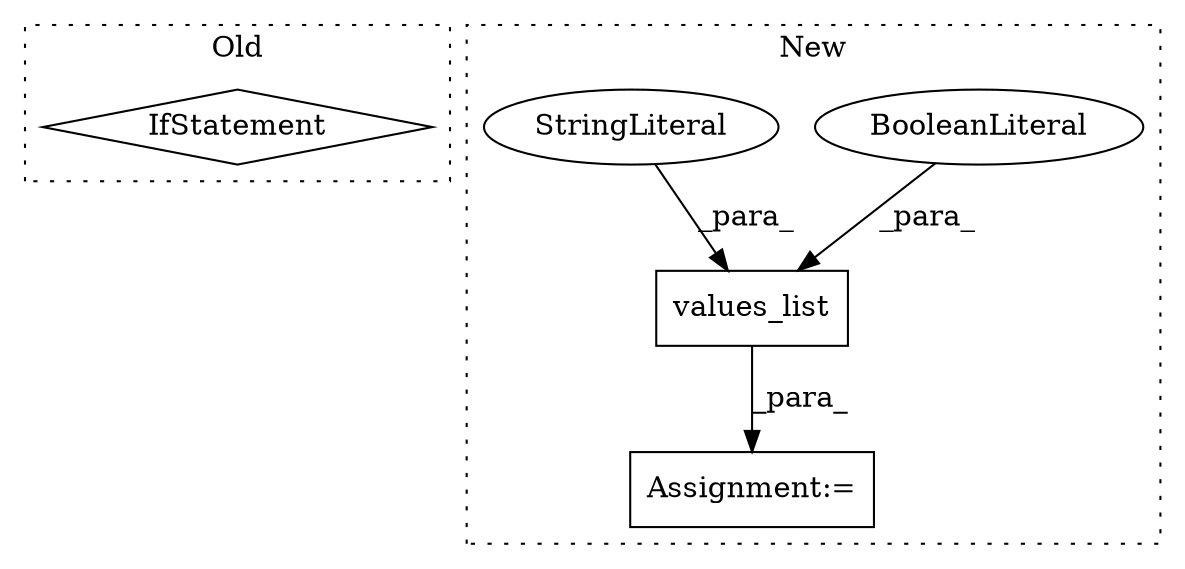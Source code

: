digraph G {
subgraph cluster0 {
1 [label="IfStatement" a="25" s="1974,1984" l="4,2" shape="diamond"];
label = "Old";
style="dotted";
}
subgraph cluster1 {
2 [label="values_list" a="32" s="2122,2171" l="12,1" shape="box"];
3 [label="BooleanLiteral" a="9" s="2167" l="4" shape="ellipse"];
4 [label="StringLiteral" a="45" s="2134" l="32" shape="ellipse"];
5 [label="Assignment:=" a="7" s="2001" l="1" shape="box"];
label = "New";
style="dotted";
}
2 -> 5 [label="_para_"];
3 -> 2 [label="_para_"];
4 -> 2 [label="_para_"];
}